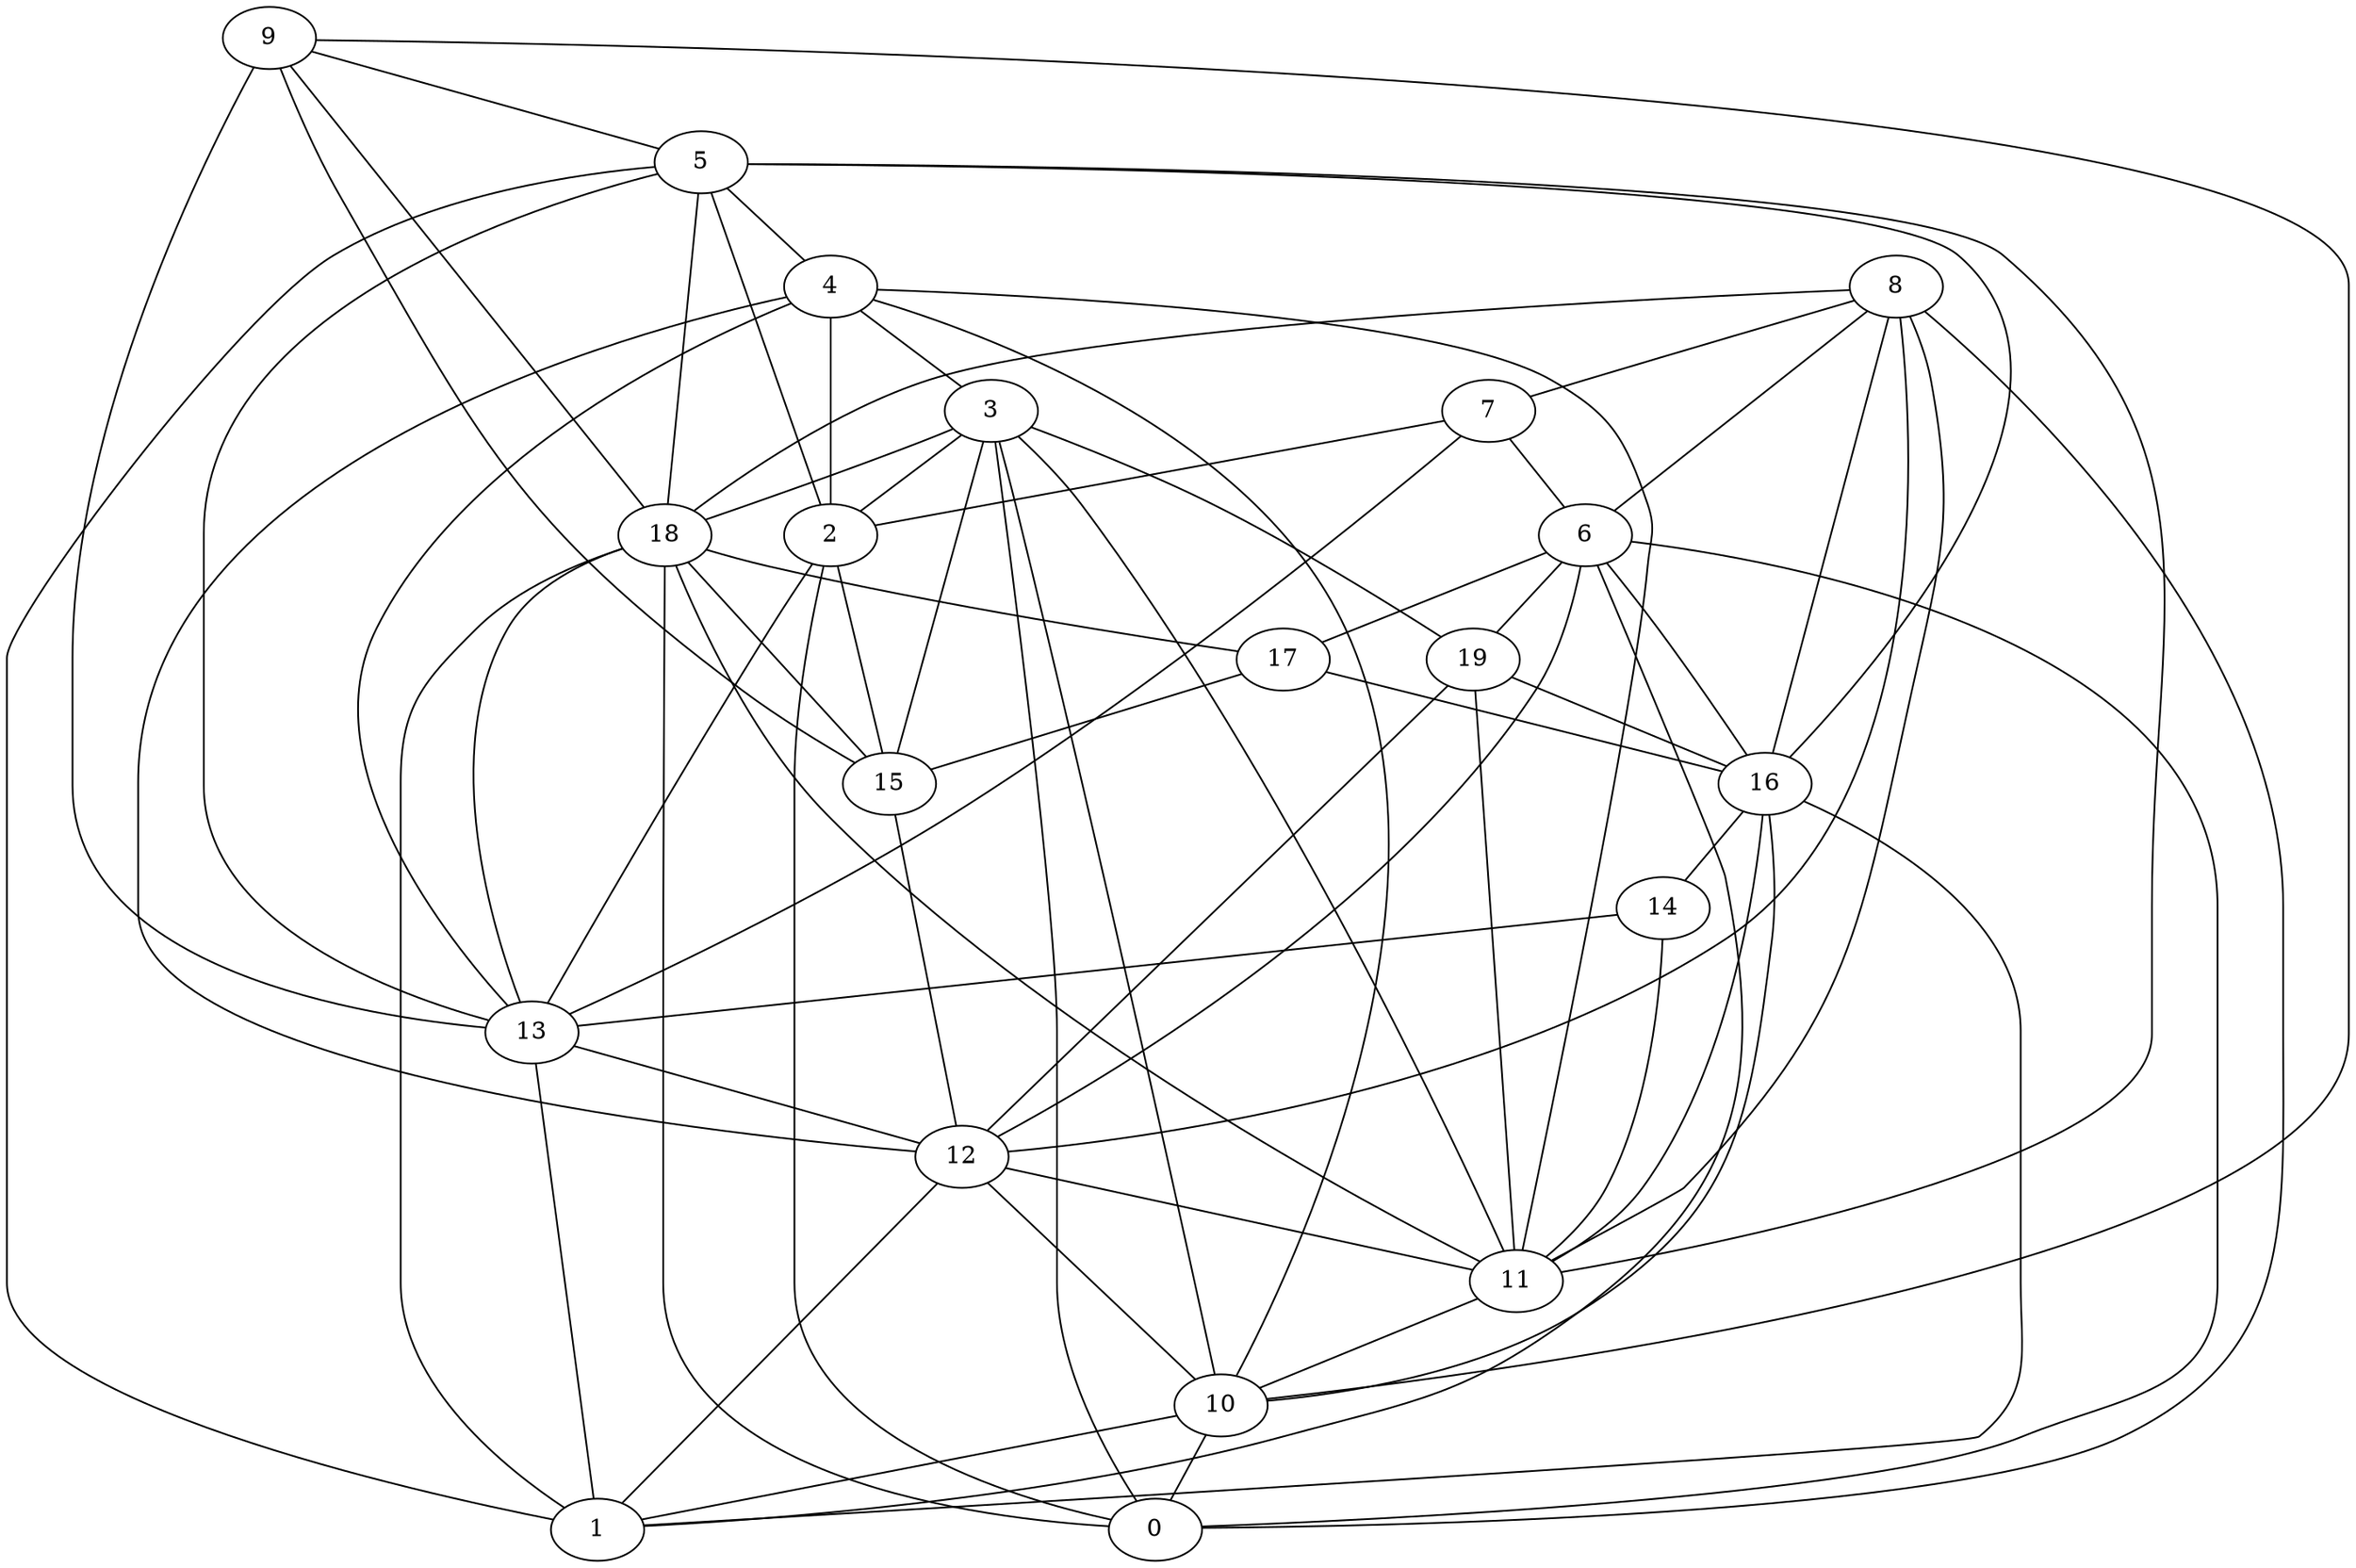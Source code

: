 digraph GG_graph {

subgraph G_graph {
edge [color = black]
"6" -> "12" [dir = none]
"6" -> "0" [dir = none]
"6" -> "1" [dir = none]
"6" -> "17" [dir = none]
"19" -> "12" [dir = none]
"19" -> "11" [dir = none]
"10" -> "0" [dir = none]
"9" -> "13" [dir = none]
"9" -> "15" [dir = none]
"14" -> "11" [dir = none]
"8" -> "0" [dir = none]
"8" -> "16" [dir = none]
"8" -> "12" [dir = none]
"8" -> "11" [dir = none]
"8" -> "18" [dir = none]
"4" -> "13" [dir = none]
"4" -> "3" [dir = none]
"4" -> "12" [dir = none]
"16" -> "11" [dir = none]
"16" -> "14" [dir = none]
"3" -> "11" [dir = none]
"3" -> "18" [dir = none]
"3" -> "19" [dir = none]
"3" -> "2" [dir = none]
"3" -> "10" [dir = none]
"3" -> "0" [dir = none]
"5" -> "11" [dir = none]
"5" -> "4" [dir = none]
"18" -> "17" [dir = none]
"18" -> "1" [dir = none]
"18" -> "13" [dir = none]
"2" -> "15" [dir = none]
"2" -> "0" [dir = none]
"2" -> "13" [dir = none]
"15" -> "12" [dir = none]
"13" -> "12" [dir = none]
"7" -> "6" [dir = none]
"7" -> "2" [dir = none]
"12" -> "10" [dir = none]
"11" -> "10" [dir = none]
"12" -> "1" [dir = none]
"9" -> "5" [dir = none]
"18" -> "15" [dir = none]
"9" -> "18" [dir = none]
"17" -> "16" [dir = none]
"4" -> "10" [dir = none]
"6" -> "19" [dir = none]
"14" -> "13" [dir = none]
"8" -> "7" [dir = none]
"5" -> "2" [dir = none]
"8" -> "6" [dir = none]
"18" -> "0" [dir = none]
"16" -> "10" [dir = none]
"18" -> "11" [dir = none]
"7" -> "13" [dir = none]
"12" -> "11" [dir = none]
"5" -> "1" [dir = none]
"13" -> "1" [dir = none]
"5" -> "16" [dir = none]
"17" -> "15" [dir = none]
"4" -> "2" [dir = none]
"19" -> "16" [dir = none]
"5" -> "13" [dir = none]
"10" -> "1" [dir = none]
"6" -> "16" [dir = none]
"4" -> "11" [dir = none]
"9" -> "10" [dir = none]
"16" -> "1" [dir = none]
"3" -> "15" [dir = none]
"5" -> "18" [dir = none]
}

}
